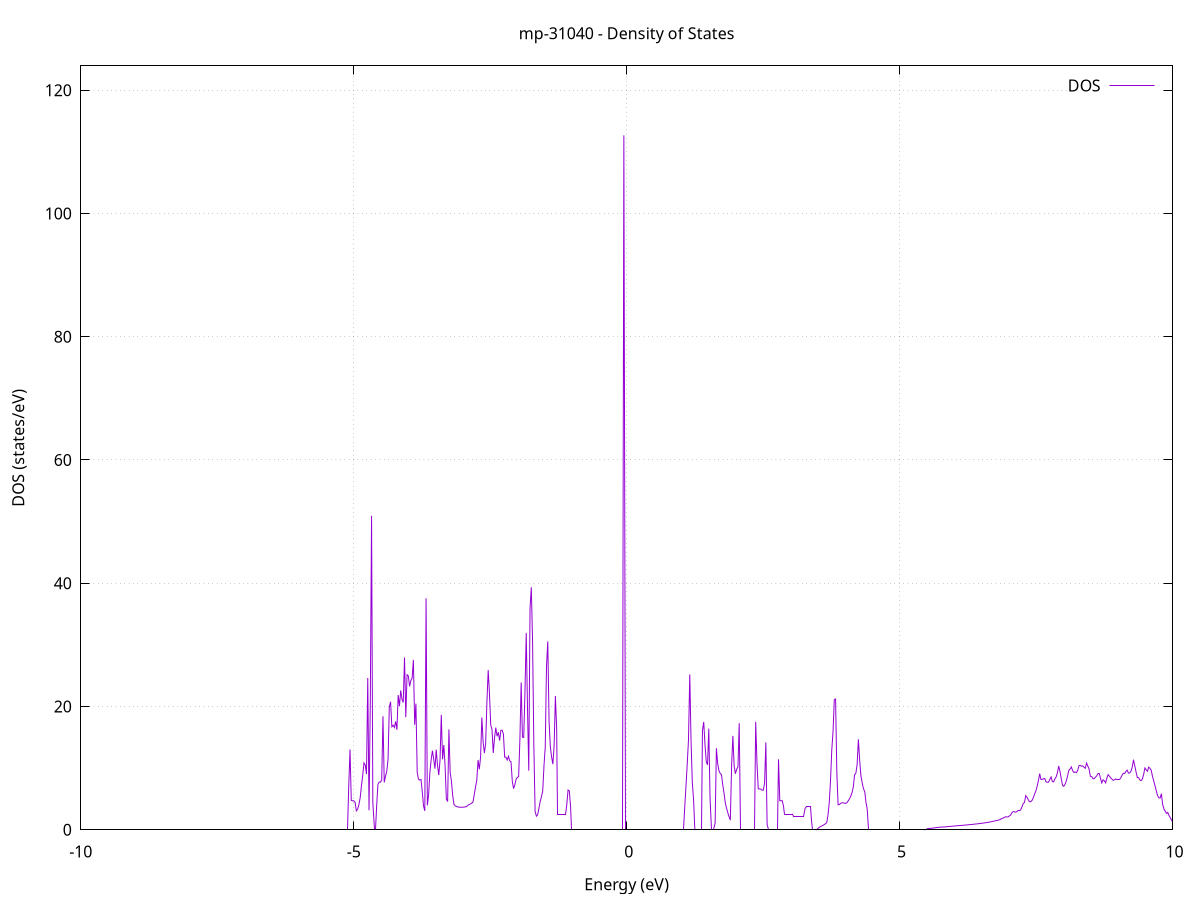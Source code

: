 set title 'mp-31040 - Density of States'
set xlabel 'Energy (eV)'
set ylabel 'DOS (states/eV)'
set grid
set xrange [-10:10]
set yrange [0:123.946]
set xzeroaxis lt -1
set terminal png size 800,600
set output 'mp-31040_dos_gnuplot.png'
plot '-' using 1:2 with lines title 'DOS'
-34.169600 0.000000
-34.146400 0.000000
-34.123200 0.000000
-34.100000 0.000000
-34.076700 0.000000
-34.053500 0.000000
-34.030300 0.000000
-34.007100 0.000000
-33.983800 0.000000
-33.960600 0.000000
-33.937400 0.000000
-33.914200 0.000000
-33.890900 0.000000
-33.867700 0.000000
-33.844500 0.000000
-33.821300 0.000000
-33.798000 0.000000
-33.774800 0.000000
-33.751600 0.000000
-33.728400 0.000000
-33.705100 0.000000
-33.681900 0.000000
-33.658700 0.000000
-33.635400 0.000000
-33.612200 0.000000
-33.589000 0.000000
-33.565800 0.000000
-33.542500 0.000000
-33.519300 0.000000
-33.496100 0.000000
-33.472900 0.000000
-33.449600 0.000000
-33.426400 0.000000
-33.403200 0.000000
-33.380000 0.000000
-33.356700 0.000000
-33.333500 0.000000
-33.310300 0.000000
-33.287100 0.000000
-33.263800 0.000000
-33.240600 0.000000
-33.217400 0.000000
-33.194200 0.000000
-33.170900 0.000000
-33.147700 0.000000
-33.124500 0.000000
-33.101300 0.000000
-33.078000 0.000000
-33.054800 0.000000
-33.031600 0.000000
-33.008400 0.000000
-32.985100 0.000000
-32.961900 0.000000
-32.938700 0.000000
-32.915500 0.000000
-32.892200 0.000000
-32.869000 0.000000
-32.845800 0.000000
-32.822600 0.000000
-32.799300 0.000000
-32.776100 0.000000
-32.752900 0.000000
-32.729600 0.000000
-32.706400 0.000000
-32.683200 0.000000
-32.660000 0.000000
-32.636700 0.000000
-32.613500 0.000000
-32.590300 0.000000
-32.567100 0.000000
-32.543800 0.000000
-32.520600 0.000000
-32.497400 0.000000
-32.474200 0.000000
-32.450900 0.000000
-32.427700 0.000000
-32.404500 0.000000
-32.381300 0.000000
-32.358000 0.000000
-32.334800 0.000000
-32.311600 0.000000
-32.288400 0.000000
-32.265100 0.000000
-32.241900 0.000000
-32.218700 0.000000
-32.195500 0.000000
-32.172200 0.000000
-32.149000 0.000000
-32.125800 0.000000
-32.102600 0.000000
-32.079300 0.000000
-32.056100 0.000000
-32.032900 0.000000
-32.009700 0.000000
-31.986400 0.000000
-31.963200 0.000000
-31.940000 0.000000
-31.916800 0.000000
-31.893500 0.000000
-31.870300 0.000000
-31.847100 0.000000
-31.823900 0.000000
-31.800600 43.914900
-31.777400 0.000000
-31.754200 0.000000
-31.730900 0.000000
-31.707700 0.000000
-31.684500 0.000000
-31.661300 0.000000
-31.638000 0.000000
-31.614800 0.000000
-31.591600 0.000000
-31.568400 0.000000
-31.545100 0.000000
-31.521900 41.407800
-31.498700 0.000000
-31.475500 0.000000
-31.452200 0.000000
-31.429000 0.000000
-31.405800 0.000000
-31.382600 0.000000
-31.359300 0.000000
-31.336100 0.000000
-31.312900 0.000000
-31.289700 0.000000
-31.266400 0.000000
-31.243200 0.000000
-31.220000 0.000000
-31.196800 0.000000
-31.173500 0.000000
-31.150300 0.000000
-31.127100 0.000000
-31.103900 0.000000
-31.080600 0.000000
-31.057400 0.000000
-31.034200 0.000000
-31.011000 0.000000
-30.987700 0.000000
-30.964500 0.000000
-30.941300 0.000000
-30.918100 0.000000
-30.894800 0.000000
-30.871600 0.000000
-30.848400 0.000000
-30.825100 0.000000
-30.801900 0.000000
-30.778700 0.000000
-30.755500 0.000000
-30.732200 0.000000
-30.709000 0.000000
-30.685800 0.000000
-30.662600 0.000000
-30.639300 0.000000
-30.616100 0.000000
-30.592900 0.000000
-30.569700 0.000000
-30.546400 0.000000
-30.523200 0.000000
-30.500000 0.000000
-30.476800 0.000000
-30.453500 0.000000
-30.430300 0.000000
-30.407100 0.000000
-30.383900 0.000000
-30.360600 0.000000
-30.337400 0.000000
-30.314200 0.000000
-30.291000 0.000000
-30.267700 0.000000
-30.244500 0.000000
-30.221300 0.000000
-30.198100 0.000000
-30.174800 0.000000
-30.151600 0.000000
-30.128400 0.000000
-30.105200 0.000000
-30.081900 0.000000
-30.058700 0.000000
-30.035500 0.000000
-30.012300 0.000000
-29.989000 0.000000
-29.965800 0.000000
-29.942600 0.000000
-29.919300 0.000000
-29.896100 0.000000
-29.872900 0.000000
-29.849700 0.000000
-29.826400 0.000000
-29.803200 0.000000
-29.780000 0.000000
-29.756800 0.000000
-29.733500 0.000000
-29.710300 0.000000
-29.687100 0.000000
-29.663900 0.000000
-29.640600 0.000000
-29.617400 0.000000
-29.594200 0.000000
-29.571000 0.000000
-29.547700 0.000000
-29.524500 0.000000
-29.501300 0.000000
-29.478100 0.000000
-29.454800 0.000000
-29.431600 0.000000
-29.408400 0.000000
-29.385200 0.000000
-29.361900 0.000000
-29.338700 0.000000
-29.315500 0.000000
-29.292300 0.000000
-29.269000 0.000000
-29.245800 0.000000
-29.222600 0.000000
-29.199400 0.000000
-29.176100 0.000000
-29.152900 0.000000
-29.129700 0.000000
-29.106500 0.000000
-29.083200 0.000000
-29.060000 0.000000
-29.036800 0.000000
-29.013600 0.000000
-28.990300 0.000000
-28.967100 0.000000
-28.943900 0.000000
-28.920600 0.000000
-28.897400 0.000000
-28.874200 0.000000
-28.851000 0.000000
-28.827700 0.000000
-28.804500 0.000000
-28.781300 0.000000
-28.758100 0.000000
-28.734800 0.000000
-28.711600 0.000000
-28.688400 0.000000
-28.665200 0.000000
-28.641900 0.000000
-28.618700 0.000000
-28.595500 0.000000
-28.572300 0.000000
-28.549000 0.000000
-28.525800 0.000000
-28.502600 0.000000
-28.479400 0.000000
-28.456100 0.000000
-28.432900 0.000000
-28.409700 0.000000
-28.386500 0.000000
-28.363200 0.000000
-28.340000 0.000000
-28.316800 0.000000
-28.293600 0.000000
-28.270300 0.000000
-28.247100 0.000000
-28.223900 0.000000
-28.200700 0.000000
-28.177400 0.000000
-28.154200 0.000000
-28.131000 0.000000
-28.107800 0.000000
-28.084500 0.000000
-28.061300 0.000000
-28.038100 0.000000
-28.014800 0.000000
-27.991600 0.000000
-27.968400 0.000000
-27.945200 0.000000
-27.921900 0.000000
-27.898700 0.000000
-27.875500 0.000000
-27.852300 0.000000
-27.829000 0.000000
-27.805800 0.000000
-27.782600 0.000000
-27.759400 0.000000
-27.736100 0.000000
-27.712900 0.000000
-27.689700 0.000000
-27.666500 0.000000
-27.643200 0.000000
-27.620000 0.000000
-27.596800 0.000000
-27.573600 0.000000
-27.550300 0.000000
-27.527100 0.000000
-27.503900 0.000000
-27.480700 0.000000
-27.457400 0.000000
-27.434200 0.000000
-27.411000 0.000000
-27.387800 0.000000
-27.364500 0.000000
-27.341300 0.000000
-27.318100 0.000000
-27.294900 0.000000
-27.271600 0.000000
-27.248400 0.000000
-27.225200 0.000000
-27.202000 0.000000
-27.178700 0.000000
-27.155500 0.000000
-27.132300 0.000000
-27.109000 0.000000
-27.085800 0.000000
-27.062600 0.000000
-27.039400 0.000000
-27.016100 0.000000
-26.992900 0.000000
-26.969700 0.000000
-26.946500 0.000000
-26.923200 0.000000
-26.900000 0.000000
-26.876800 0.000000
-26.853600 0.000000
-26.830300 0.000000
-26.807100 0.000000
-26.783900 0.000000
-26.760700 0.000000
-26.737400 0.000000
-26.714200 0.000000
-26.691000 0.000000
-26.667800 0.000000
-26.644500 0.000000
-26.621300 0.000000
-26.598100 0.000000
-26.574900 0.000000
-26.551600 0.000000
-26.528400 0.000000
-26.505200 0.000000
-26.482000 0.000000
-26.458700 0.000000
-26.435500 0.000000
-26.412300 0.000000
-26.389100 0.000000
-26.365800 0.000000
-26.342600 0.000000
-26.319400 0.000000
-26.296200 0.000000
-26.272900 0.000000
-26.249700 0.000000
-26.226500 0.000000
-26.203300 0.000000
-26.180000 0.000000
-26.156800 0.000000
-26.133600 0.000000
-26.110300 0.000000
-26.087100 0.000000
-26.063900 0.000000
-26.040700 0.000000
-26.017400 0.000000
-25.994200 0.000000
-25.971000 0.000000
-25.947800 0.000000
-25.924500 0.000000
-25.901300 0.000000
-25.878100 0.000000
-25.854900 0.000000
-25.831600 0.000000
-25.808400 0.000000
-25.785200 0.000000
-25.762000 0.000000
-25.738700 0.000000
-25.715500 0.000000
-25.692300 0.000000
-25.669100 0.000000
-25.645800 0.000000
-25.622600 0.000000
-25.599400 0.000000
-25.576200 0.000000
-25.552900 0.000000
-25.529700 0.000000
-25.506500 0.000000
-25.483300 0.000000
-25.460000 0.000000
-25.436800 0.000000
-25.413600 0.000000
-25.390400 0.000000
-25.367100 0.000000
-25.343900 0.000000
-25.320700 0.000000
-25.297500 0.000000
-25.274200 0.000000
-25.251000 0.000000
-25.227800 0.000000
-25.204500 0.000000
-25.181300 0.000000
-25.158100 0.000000
-25.134900 0.000000
-25.111600 0.000000
-25.088400 0.000000
-25.065200 0.000000
-25.042000 0.000000
-25.018700 0.000000
-24.995500 0.000000
-24.972300 0.000000
-24.949100 0.000000
-24.925800 0.000000
-24.902600 0.000000
-24.879400 0.000000
-24.856200 0.000000
-24.832900 0.000000
-24.809700 0.000000
-24.786500 0.000000
-24.763300 0.000000
-24.740000 0.000000
-24.716800 0.000000
-24.693600 0.000000
-24.670400 0.000000
-24.647100 0.000000
-24.623900 0.000000
-24.600700 0.000000
-24.577500 0.000000
-24.554200 0.000000
-24.531000 0.000000
-24.507800 0.000000
-24.484600 0.000000
-24.461300 0.000000
-24.438100 0.000000
-24.414900 0.000000
-24.391700 0.000000
-24.368400 0.000000
-24.345200 0.000000
-24.322000 0.000000
-24.298800 0.000000
-24.275500 0.000000
-24.252300 0.000000
-24.229100 0.000000
-24.205800 0.000000
-24.182600 0.000000
-24.159400 0.000000
-24.136200 0.000000
-24.112900 0.000000
-24.089700 0.000000
-24.066500 0.000000
-24.043300 0.000000
-24.020000 0.000000
-23.996800 0.000000
-23.973600 0.000000
-23.950400 0.000000
-23.927100 0.000000
-23.903900 0.000000
-23.880700 0.000000
-23.857500 0.000000
-23.834200 0.000000
-23.811000 0.000000
-23.787800 0.000000
-23.764600 0.000000
-23.741300 0.000000
-23.718100 0.000000
-23.694900 0.000000
-23.671700 0.000000
-23.648400 0.000000
-23.625200 0.000000
-23.602000 0.000000
-23.578800 0.000000
-23.555500 0.000000
-23.532300 0.000000
-23.509100 0.000000
-23.485900 0.000000
-23.462600 0.000000
-23.439400 0.000000
-23.416200 0.000000
-23.393000 0.000000
-23.369700 0.000000
-23.346500 0.000000
-23.323300 0.000000
-23.300000 0.000000
-23.276800 0.000000
-23.253600 0.000000
-23.230400 0.000000
-23.207100 0.000000
-23.183900 0.000000
-23.160700 0.000000
-23.137500 0.000000
-23.114200 0.000000
-23.091000 0.000000
-23.067800 0.000000
-23.044600 0.000000
-23.021300 0.000000
-22.998100 0.000000
-22.974900 0.000000
-22.951700 0.000000
-22.928400 0.000000
-22.905200 0.000000
-22.882000 0.000000
-22.858800 0.000000
-22.835500 0.000000
-22.812300 0.000000
-22.789100 0.000000
-22.765900 0.000000
-22.742600 0.000000
-22.719400 0.000000
-22.696200 0.000000
-22.673000 0.000000
-22.649700 0.000000
-22.626500 0.000000
-22.603300 0.000000
-22.580100 0.000000
-22.556800 0.000000
-22.533600 0.000000
-22.510400 0.000000
-22.487200 0.000000
-22.463900 0.000000
-22.440700 0.000000
-22.417500 0.000000
-22.394200 0.000000
-22.371000 0.000000
-22.347800 0.000000
-22.324600 0.000000
-22.301300 0.000000
-22.278100 0.000000
-22.254900 0.000000
-22.231700 0.000000
-22.208400 0.000000
-22.185200 0.000000
-22.162000 0.000000
-22.138800 0.000000
-22.115500 0.000000
-22.092300 0.000000
-22.069100 0.000000
-22.045900 0.000000
-22.022600 0.000000
-21.999400 0.000000
-21.976200 0.000000
-21.953000 0.000000
-21.929700 0.000000
-21.906500 0.000000
-21.883300 0.000000
-21.860100 0.000000
-21.836800 0.000000
-21.813600 0.000000
-21.790400 0.000000
-21.767200 0.000000
-21.743900 0.000000
-21.720700 0.000000
-21.697500 0.000000
-21.674300 0.000000
-21.651000 0.000000
-21.627800 0.000000
-21.604600 0.000000
-21.581400 0.000000
-21.558100 0.000000
-21.534900 0.000000
-21.511700 0.000000
-21.488500 0.000000
-21.465200 0.000000
-21.442000 0.000000
-21.418800 0.000000
-21.395500 0.000000
-21.372300 0.000000
-21.349100 0.000000
-21.325900 0.000000
-21.302600 0.000000
-21.279400 0.000000
-21.256200 0.000000
-21.233000 0.000000
-21.209700 0.000000
-21.186500 0.000000
-21.163300 0.000000
-21.140100 0.000000
-21.116800 0.000000
-21.093600 0.000000
-21.070400 0.000000
-21.047200 0.000000
-21.023900 0.000000
-21.000700 0.000000
-20.977500 0.000000
-20.954300 0.000000
-20.931000 0.000000
-20.907800 0.000000
-20.884600 0.000000
-20.861400 0.000000
-20.838100 0.000000
-20.814900 0.000000
-20.791700 0.000000
-20.768500 0.000000
-20.745200 0.000000
-20.722000 0.000000
-20.698800 0.000000
-20.675600 0.000000
-20.652300 0.000000
-20.629100 0.000000
-20.605900 0.000000
-20.582700 0.000000
-20.559400 0.000000
-20.536200 0.000000
-20.513000 0.000000
-20.489700 0.000000
-20.466500 0.000000
-20.443300 0.000000
-20.420100 0.000000
-20.396800 0.000000
-20.373600 0.000000
-20.350400 0.000000
-20.327200 0.000000
-20.303900 0.000000
-20.280700 0.000000
-20.257500 0.000000
-20.234300 0.000000
-20.211000 0.000000
-20.187800 0.000000
-20.164600 0.000000
-20.141400 0.000000
-20.118100 0.000000
-20.094900 0.000000
-20.071700 0.000000
-20.048500 0.000000
-20.025200 0.000000
-20.002000 0.000000
-19.978800 0.000000
-19.955600 0.000000
-19.932300 0.000000
-19.909100 0.000000
-19.885900 0.000000
-19.862700 0.000000
-19.839400 0.000000
-19.816200 0.000000
-19.793000 0.000000
-19.769800 0.000000
-19.746500 0.000000
-19.723300 0.000000
-19.700100 0.000000
-19.676900 0.000000
-19.653600 0.000000
-19.630400 0.000000
-19.607200 0.000000
-19.583900 0.000000
-19.560700 0.000000
-19.537500 0.000000
-19.514300 0.000000
-19.491000 0.000000
-19.467800 0.000000
-19.444600 0.000000
-19.421400 0.000000
-19.398100 0.000000
-19.374900 0.000000
-19.351700 0.000000
-19.328500 0.000000
-19.305200 0.000000
-19.282000 0.000000
-19.258800 0.000000
-19.235600 0.000000
-19.212300 0.000000
-19.189100 0.000000
-19.165900 0.000000
-19.142700 0.000000
-19.119400 0.000000
-19.096200 0.000000
-19.073000 0.000000
-19.049800 0.000000
-19.026500 0.000000
-19.003300 0.000000
-18.980100 0.000000
-18.956900 0.000000
-18.933600 0.000000
-18.910400 0.000000
-18.887200 0.000000
-18.864000 0.000000
-18.840700 0.000000
-18.817500 0.000000
-18.794300 0.000000
-18.771100 0.000000
-18.747800 0.000000
-18.724600 0.000000
-18.701400 0.000000
-18.678200 0.000000
-18.654900 0.000000
-18.631700 0.000000
-18.608500 0.000000
-18.585200 0.000000
-18.562000 0.000000
-18.538800 0.000000
-18.515600 0.000000
-18.492300 0.000000
-18.469100 0.000000
-18.445900 0.000000
-18.422700 0.000000
-18.399400 0.000000
-18.376200 0.000000
-18.353000 0.000000
-18.329800 0.000000
-18.306500 0.000000
-18.283300 0.000000
-18.260100 0.000000
-18.236900 0.000000
-18.213600 0.000000
-18.190400 0.000000
-18.167200 0.000000
-18.144000 0.000000
-18.120700 0.000000
-18.097500 0.000000
-18.074300 0.000000
-18.051100 0.000000
-18.027800 0.000000
-18.004600 0.000000
-17.981400 0.000000
-17.958200 0.000000
-17.934900 0.000000
-17.911700 0.000000
-17.888500 0.000000
-17.865300 0.000000
-17.842000 0.000000
-17.818800 0.000000
-17.795600 0.000000
-17.772400 0.000000
-17.749100 0.000000
-17.725900 0.000000
-17.702700 0.000000
-17.679400 0.000000
-17.656200 0.000000
-17.633000 0.000000
-17.609800 0.000000
-17.586500 0.000000
-17.563300 0.000000
-17.540100 0.000000
-17.516900 0.000000
-17.493600 0.000000
-17.470400 0.000000
-17.447200 0.000000
-17.424000 0.000000
-17.400700 0.000000
-17.377500 0.000000
-17.354300 0.000000
-17.331100 0.000000
-17.307800 0.000000
-17.284600 0.000000
-17.261400 0.000000
-17.238200 0.000000
-17.214900 0.000000
-17.191700 0.000000
-17.168500 0.000000
-17.145300 0.000000
-17.122000 0.000000
-17.098800 0.000000
-17.075600 0.000000
-17.052400 0.000000
-17.029100 0.000000
-17.005900 0.000000
-16.982700 0.000000
-16.959500 0.000000
-16.936200 0.000000
-16.913000 0.000000
-16.889800 0.000000
-16.866600 0.000000
-16.843300 0.000000
-16.820100 0.000000
-16.796900 0.000000
-16.773600 0.000000
-16.750400 0.000000
-16.727200 0.000000
-16.704000 0.000000
-16.680700 0.000000
-16.657500 0.000000
-16.634300 0.000000
-16.611100 0.000000
-16.587800 0.000000
-16.564600 0.000000
-16.541400 0.000000
-16.518200 0.000000
-16.494900 0.000000
-16.471700 0.000000
-16.448500 0.000000
-16.425300 0.000000
-16.402000 0.000000
-16.378800 0.000000
-16.355600 0.000000
-16.332400 0.000000
-16.309100 0.000000
-16.285900 0.000000
-16.262700 0.000000
-16.239500 0.000000
-16.216200 0.000000
-16.193000 0.000000
-16.169800 0.000000
-16.146600 0.000000
-16.123300 0.000000
-16.100100 0.000000
-16.076900 0.000000
-16.053700 0.000000
-16.030400 0.000000
-16.007200 0.000000
-15.984000 0.000000
-15.960800 0.000000
-15.937500 0.000000
-15.914300 0.000000
-15.891100 0.000000
-15.867900 0.000000
-15.844600 0.000000
-15.821400 0.000000
-15.798200 0.000000
-15.774900 0.000000
-15.751700 0.000000
-15.728500 0.000000
-15.705300 0.000000
-15.682000 0.000000
-15.658800 0.000000
-15.635600 0.000000
-15.612400 0.000000
-15.589100 0.000000
-15.565900 0.000000
-15.542700 0.000000
-15.519500 0.000000
-15.496200 0.000000
-15.473000 0.513100
-15.449800 15.398200
-15.426600 17.151500
-15.403300 12.007800
-15.380100 10.974200
-15.356900 14.353700
-15.333700 7.269900
-15.310400 0.000000
-15.287200 0.000000
-15.264000 0.000000
-15.240800 0.000000
-15.217500 0.000000
-15.194300 0.000000
-15.171100 0.000000
-15.147900 0.000000
-15.124600 0.000000
-15.101400 0.000000
-15.078200 0.000000
-15.055000 0.000000
-15.031700 0.000000
-15.008500 0.000000
-14.985300 0.000000
-14.962100 0.000000
-14.938800 0.000000
-14.915600 0.000000
-14.892400 0.000000
-14.869100 0.000000
-14.845900 0.000000
-14.822700 0.000000
-14.799500 0.000000
-14.776200 13.131800
-14.753000 10.663500
-14.729800 10.231300
-14.706600 14.482000
-14.683300 29.980000
-14.660100 0.000000
-14.636900 0.000000
-14.613700 0.000000
-14.590400 0.000000
-14.567200 0.000000
-14.544000 0.000000
-14.520800 0.000000
-14.497500 0.000000
-14.474300 54.896800
-14.451100 0.214000
-14.427900 62.133600
-14.404600 23.487600
-14.381400 13.416500
-14.358200 0.000000
-14.335000 0.000000
-14.311700 7.893100
-14.288500 44.440800
-14.265300 0.000000
-14.242100 0.000000
-14.218800 0.000000
-14.195600 28.019700
-14.172400 16.374900
-14.149200 13.171800
-14.125900 12.068200
-14.102700 12.899100
-14.079500 0.000000
-14.056300 0.000000
-14.033000 17.287100
-14.009800 11.544700
-13.986600 12.358000
-13.963400 15.526300
-13.940100 27.716800
-13.916900 0.000000
-13.893700 0.000000
-13.870400 0.000000
-13.847200 0.000000
-13.824000 0.000000
-13.800800 0.000000
-13.777500 0.000000
-13.754300 0.000000
-13.731100 0.000000
-13.707900 0.000000
-13.684600 0.000000
-13.661400 0.000000
-13.638200 0.000000
-13.615000 0.000000
-13.591700 0.000000
-13.568500 0.000000
-13.545300 0.000000
-13.522100 0.000000
-13.498800 0.000000
-13.475600 0.000000
-13.452400 0.000000
-13.429200 0.000000
-13.405900 0.000000
-13.382700 0.000000
-13.359500 0.000000
-13.336300 0.000000
-13.313000 0.000000
-13.289800 0.000000
-13.266600 0.000000
-13.243400 0.000000
-13.220100 0.000000
-13.196900 0.000000
-13.173700 0.000000
-13.150500 0.000000
-13.127200 0.000000
-13.104000 0.000000
-13.080800 0.000000
-13.057600 0.000000
-13.034300 0.000000
-13.011100 0.000000
-12.987900 0.000000
-12.964600 0.000000
-12.941400 0.000000
-12.918200 0.000000
-12.895000 0.000000
-12.871700 0.000000
-12.848500 0.000000
-12.825300 0.000000
-12.802100 0.000000
-12.778800 0.000000
-12.755600 0.000000
-12.732400 0.000000
-12.709200 0.000000
-12.685900 0.000000
-12.662700 0.000000
-12.639500 0.000000
-12.616300 0.000000
-12.593000 0.000000
-12.569800 0.000000
-12.546600 0.000000
-12.523400 0.000000
-12.500100 0.000000
-12.476900 0.000000
-12.453700 0.000000
-12.430500 0.000000
-12.407200 0.000000
-12.384000 0.000000
-12.360800 0.000000
-12.337600 0.000000
-12.314300 0.000000
-12.291100 0.000000
-12.267900 0.000000
-12.244700 0.000000
-12.221400 0.000000
-12.198200 0.000000
-12.175000 0.000000
-12.151800 0.000000
-12.128500 0.000000
-12.105300 0.000000
-12.082100 0.000000
-12.058800 0.000000
-12.035600 0.000000
-12.012400 0.000000
-11.989200 0.000000
-11.965900 0.000000
-11.942700 0.000000
-11.919500 0.000000
-11.896300 0.000000
-11.873000 0.000000
-11.849800 0.000000
-11.826600 0.000000
-11.803400 0.000000
-11.780100 0.000000
-11.756900 0.000000
-11.733700 0.000000
-11.710500 0.000000
-11.687200 0.000000
-11.664000 0.000000
-11.640800 0.000000
-11.617600 0.000000
-11.594300 0.000000
-11.571100 0.000000
-11.547900 0.000000
-11.524700 0.000000
-11.501400 0.000000
-11.478200 0.000000
-11.455000 0.000000
-11.431800 0.000000
-11.408500 0.000000
-11.385300 0.000000
-11.362100 0.000000
-11.338900 0.000000
-11.315600 0.000000
-11.292400 0.000000
-11.269200 0.000000
-11.246000 0.000000
-11.222700 0.000000
-11.199500 0.000000
-11.176300 0.000000
-11.153100 0.000000
-11.129800 0.000000
-11.106600 0.000000
-11.083400 0.000000
-11.060100 0.000000
-11.036900 0.000000
-11.013700 0.000000
-10.990500 0.000000
-10.967200 0.000000
-10.944000 0.000000
-10.920800 0.000000
-10.897600 0.000000
-10.874300 0.000000
-10.851100 0.000000
-10.827900 0.000000
-10.804700 0.000000
-10.781400 0.000000
-10.758200 0.000000
-10.735000 0.000000
-10.711800 0.000000
-10.688500 0.000000
-10.665300 0.000000
-10.642100 0.000000
-10.618900 0.000000
-10.595600 0.000000
-10.572400 0.000000
-10.549200 0.000000
-10.526000 0.000000
-10.502700 0.000000
-10.479500 0.000000
-10.456300 0.000000
-10.433100 0.000000
-10.409800 0.000000
-10.386600 0.000000
-10.363400 0.000000
-10.340200 0.000000
-10.316900 0.000000
-10.293700 0.000000
-10.270500 0.000000
-10.247300 0.000000
-10.224000 0.000000
-10.200800 0.000000
-10.177600 0.000000
-10.154300 0.000000
-10.131100 0.000000
-10.107900 0.000000
-10.084700 0.000000
-10.061400 0.000000
-10.038200 0.000000
-10.015000 0.000000
-9.991800 0.000000
-9.968500 0.000000
-9.945300 0.000000
-9.922100 0.000000
-9.898900 0.000000
-9.875600 0.000000
-9.852400 0.000000
-9.829200 0.000000
-9.806000 0.000000
-9.782700 0.000000
-9.759500 0.000000
-9.736300 0.000000
-9.713100 0.000000
-9.689800 0.000000
-9.666600 0.000000
-9.643400 0.000000
-9.620200 0.000000
-9.596900 0.000000
-9.573700 0.000000
-9.550500 0.000000
-9.527300 0.000000
-9.504000 0.000000
-9.480800 0.000000
-9.457600 0.000000
-9.434400 0.000000
-9.411100 0.000000
-9.387900 0.000000
-9.364700 0.000000
-9.341500 0.000000
-9.318200 0.000000
-9.295000 0.000000
-9.271800 0.000000
-9.248500 0.000000
-9.225300 0.000000
-9.202100 0.000000
-9.178900 0.000000
-9.155600 0.000000
-9.132400 0.000000
-9.109200 0.000000
-9.086000 0.000000
-9.062700 0.000000
-9.039500 0.000000
-9.016300 0.000000
-8.993100 0.000000
-8.969800 0.000000
-8.946600 0.000000
-8.923400 0.000000
-8.900200 0.000000
-8.876900 0.000000
-8.853700 0.000000
-8.830500 0.000000
-8.807300 0.000000
-8.784000 0.000000
-8.760800 0.000000
-8.737600 0.000000
-8.714400 0.000000
-8.691100 0.000000
-8.667900 0.000000
-8.644700 0.000000
-8.621500 0.000000
-8.598200 0.000000
-8.575000 0.000000
-8.551800 0.000000
-8.528600 0.000000
-8.505300 0.000000
-8.482100 0.000000
-8.458900 0.000000
-8.435700 0.000000
-8.412400 0.000000
-8.389200 0.000000
-8.366000 0.000000
-8.342800 0.000000
-8.319500 0.000000
-8.296300 0.000000
-8.273100 0.000000
-8.249800 0.000000
-8.226600 0.000000
-8.203400 0.000000
-8.180200 0.000000
-8.156900 0.000000
-8.133700 0.000000
-8.110500 0.000000
-8.087300 0.000000
-8.064000 0.000000
-8.040800 0.000000
-8.017600 0.000000
-7.994400 0.000000
-7.971100 0.000000
-7.947900 0.000000
-7.924700 0.000000
-7.901500 0.000000
-7.878200 0.000000
-7.855000 0.000000
-7.831800 0.000000
-7.808600 0.000000
-7.785300 0.000000
-7.762100 0.000000
-7.738900 0.000000
-7.715700 0.000000
-7.692400 0.000000
-7.669200 0.000000
-7.646000 0.000000
-7.622800 0.000000
-7.599500 0.000000
-7.576300 0.000000
-7.553100 0.000000
-7.529900 0.000000
-7.506600 0.000000
-7.483400 0.000000
-7.460200 0.000000
-7.437000 0.000000
-7.413700 0.000000
-7.390500 0.000000
-7.367300 0.000000
-7.344000 0.000000
-7.320800 0.000000
-7.297600 0.000000
-7.274400 0.000000
-7.251100 0.000000
-7.227900 0.000000
-7.204700 0.000000
-7.181500 0.000000
-7.158200 0.000000
-7.135000 0.000000
-7.111800 0.000000
-7.088600 0.000000
-7.065300 0.000000
-7.042100 0.000000
-7.018900 0.000000
-6.995700 0.000000
-6.972400 0.000000
-6.949200 0.000000
-6.926000 0.000000
-6.902800 0.000000
-6.879500 0.000000
-6.856300 0.000000
-6.833100 0.000000
-6.809900 0.000000
-6.786600 0.000000
-6.763400 0.000000
-6.740200 0.000000
-6.717000 0.000000
-6.693700 0.000000
-6.670500 0.000000
-6.647300 0.000000
-6.624100 0.000000
-6.600800 0.000000
-6.577600 0.000000
-6.554400 0.000000
-6.531200 0.000000
-6.507900 0.000000
-6.484700 0.000000
-6.461500 0.000000
-6.438300 0.000000
-6.415000 0.000000
-6.391800 0.000000
-6.368600 0.000000
-6.345300 0.000000
-6.322100 0.000000
-6.298900 0.000000
-6.275700 0.000000
-6.252400 0.000000
-6.229200 0.000000
-6.206000 0.000000
-6.182800 0.000000
-6.159500 0.000000
-6.136300 0.000000
-6.113100 0.000000
-6.089900 0.000000
-6.066600 0.000000
-6.043400 0.000000
-6.020200 0.000000
-5.997000 0.000000
-5.973700 0.000000
-5.950500 0.000000
-5.927300 0.000000
-5.904100 0.000000
-5.880800 0.000000
-5.857600 0.000000
-5.834400 0.000000
-5.811200 0.000000
-5.787900 0.000000
-5.764700 0.000000
-5.741500 0.000000
-5.718300 0.000000
-5.695000 0.000000
-5.671800 0.000000
-5.648600 0.000000
-5.625400 0.000000
-5.602100 0.000000
-5.578900 0.000000
-5.555700 0.000000
-5.532500 0.000000
-5.509200 0.000000
-5.486000 0.000000
-5.462800 0.000000
-5.439500 0.000000
-5.416300 0.000000
-5.393100 0.000000
-5.369900 0.000000
-5.346600 0.000000
-5.323400 0.000000
-5.300200 0.000000
-5.277000 0.000000
-5.253700 0.000000
-5.230500 0.000000
-5.207300 0.000000
-5.184100 0.000000
-5.160800 0.000000
-5.137600 0.000000
-5.114400 0.000000
-5.091200 7.053400
-5.067900 13.030600
-5.044700 4.771200
-5.021500 4.702400
-4.998300 4.701400
-4.975000 4.457200
-4.951800 3.063800
-4.928600 3.330800
-4.905400 4.060500
-4.882100 5.154900
-4.858900 7.117200
-4.835700 8.759400
-4.812500 10.853200
-4.789200 10.532200
-4.766000 9.039300
-4.742800 24.629700
-4.719600 3.169300
-4.696300 20.680100
-4.673100 50.950400
-4.649900 4.413800
-4.626700 0.000000
-4.603400 0.000000
-4.580200 3.755100
-4.557000 7.340200
-4.533700 7.755900
-4.510500 7.723900
-4.487300 8.039600
-4.464100 18.416100
-4.440800 7.690700
-4.417600 8.692100
-4.394400 9.504100
-4.371200 11.425500
-4.347900 19.943600
-4.324700 20.772000
-4.301500 16.719000
-4.278300 16.969700
-4.255000 16.599000
-4.231800 17.579800
-4.208600 16.223800
-4.185400 21.859500
-4.162100 20.050300
-4.138900 22.605700
-4.115700 21.169500
-4.092500 20.660700
-4.069200 27.970200
-4.046000 18.269900
-4.022800 25.160900
-3.999600 24.961900
-3.976300 23.264600
-3.953100 24.234500
-3.929900 24.585300
-3.906700 27.564600
-3.883400 17.029800
-3.860200 20.463300
-3.837000 9.335300
-3.813800 8.208200
-3.790500 8.064900
-3.767300 8.164200
-3.744100 6.167700
-3.720900 3.863400
-3.697600 3.060200
-3.674400 37.558800
-3.651200 3.960800
-3.628000 5.678300
-3.604700 9.309600
-3.581500 11.319500
-3.558300 12.833100
-3.535000 11.492800
-3.511800 9.911100
-3.488600 13.004200
-3.465400 10.527400
-3.442100 8.874700
-3.418900 11.282100
-3.395700 18.656800
-3.372500 11.432100
-3.349200 13.753700
-3.326000 10.379800
-3.302800 4.971700
-3.279600 4.586800
-3.256300 16.286100
-3.233100 9.310400
-3.209900 7.892000
-3.186700 5.580900
-3.163400 4.108900
-3.140200 3.887000
-3.117000 3.777000
-3.093800 3.704200
-3.070500 3.676700
-3.047300 3.654700
-3.024100 3.653900
-3.000900 3.662100
-2.977600 3.681200
-2.954400 3.710800
-2.931200 3.767700
-2.908000 3.982100
-2.884700 4.092100
-2.861500 4.181700
-2.838300 4.320200
-2.815100 4.502100
-2.791800 5.701800
-2.768600 6.930600
-2.745400 8.005000
-2.722200 11.314500
-2.698900 9.812600
-2.675700 11.852200
-2.652500 18.231400
-2.629200 14.219200
-2.606000 12.439900
-2.582800 14.032600
-2.559600 20.771100
-2.536300 25.910900
-2.513100 22.130400
-2.489900 16.991400
-2.466700 16.300300
-2.443400 12.468600
-2.420200 14.925400
-2.397000 16.578700
-2.373800 15.172100
-2.350500 15.821300
-2.327300 14.468600
-2.304100 16.132700
-2.280900 16.166200
-2.257600 15.520500
-2.234400 11.788200
-2.211200 11.791400
-2.188000 11.321600
-2.164700 11.923300
-2.141500 11.167500
-2.118300 11.034000
-2.095100 7.889200
-2.071800 6.681800
-2.048600 7.285600
-2.025400 8.189700
-2.002200 8.503400
-1.978900 8.613300
-1.955700 14.589800
-1.932500 23.905000
-1.909300 15.042200
-1.886000 14.968300
-1.862800 22.336600
-1.839600 31.941300
-1.816400 19.771500
-1.793100 9.589500
-1.769900 35.929900
-1.746700 39.346500
-1.723400 30.554700
-1.700200 13.732300
-1.677000 2.994000
-1.653800 2.207200
-1.630500 2.437500
-1.607300 3.480300
-1.584100 4.580400
-1.560900 5.368400
-1.537600 6.280100
-1.514400 10.361500
-1.491200 13.446400
-1.468000 26.569200
-1.444700 30.566800
-1.421500 17.656300
-1.398300 13.491000
-1.375100 11.835900
-1.351800 10.646000
-1.328600 13.608100
-1.305400 21.699900
-1.282200 16.452800
-1.258900 2.469500
-1.235700 2.469500
-1.212500 2.469400
-1.189300 2.469300
-1.166000 2.469300
-1.142800 2.469200
-1.119600 2.470100
-1.096400 4.115200
-1.073100 6.454500
-1.049900 6.291700
-1.026700 3.693500
-1.003500 0.000000
-0.980200 0.000000
-0.957000 0.000000
-0.933800 0.000000
-0.910600 0.000000
-0.887300 0.000000
-0.864100 0.000000
-0.840900 0.000000
-0.817700 0.000000
-0.794400 0.000000
-0.771200 0.000000
-0.748000 0.000000
-0.724700 0.000000
-0.701500 0.000000
-0.678300 0.000000
-0.655100 0.000000
-0.631800 0.000000
-0.608600 0.000000
-0.585400 0.000000
-0.562200 0.000000
-0.538900 0.000000
-0.515700 0.000000
-0.492500 0.000000
-0.469300 0.000000
-0.446000 0.000000
-0.422800 0.000000
-0.399600 0.000000
-0.376400 0.000000
-0.353100 0.000000
-0.329900 0.000000
-0.306700 0.000000
-0.283500 0.000000
-0.260200 0.000000
-0.237000 0.000000
-0.213800 0.000000
-0.190600 0.000000
-0.167300 0.000000
-0.144100 0.000000
-0.120900 0.000000
-0.097700 0.000000
-0.074400 0.000000
-0.051200 112.678400
-0.028000 0.000000
-0.004800 0.000000
0.018500 0.000000
0.041700 0.000000
0.064900 0.000000
0.088100 0.000000
0.111400 0.000000
0.134600 0.000000
0.157800 0.000000
0.181100 0.000000
0.204300 0.000000
0.227500 0.000000
0.250700 0.000000
0.274000 0.000000
0.297200 0.000000
0.320400 0.000000
0.343600 0.000000
0.366900 0.000000
0.390100 0.000000
0.413300 0.000000
0.436500 0.000000
0.459800 0.000000
0.483000 0.000000
0.506200 0.000000
0.529400 0.000000
0.552700 0.000000
0.575900 0.000000
0.599100 0.000000
0.622300 0.000000
0.645600 0.000000
0.668800 0.000000
0.692000 0.000000
0.715200 0.000000
0.738500 0.000000
0.761700 0.000000
0.784900 0.000000
0.808100 0.000000
0.831400 0.000000
0.854600 0.000000
0.877800 0.000000
0.901000 0.000000
0.924300 0.000000
0.947500 0.000000
0.970700 0.000000
0.993900 0.000000
1.017200 0.000000
1.040400 0.000000
1.063600 3.563700
1.086900 7.038700
1.110100 10.715000
1.133300 14.651200
1.156500 25.206100
1.179800 14.431300
1.203000 7.643000
1.226200 4.867600
1.249400 0.025800
1.272700 0.000000
1.295900 0.000000
1.319100 0.000000
1.342300 0.000000
1.365600 0.000000
1.388800 16.075300
1.412000 17.500000
1.435200 13.836400
1.458500 11.066100
1.481700 10.521600
1.504900 16.418900
1.528100 5.054900
1.551400 0.000000
1.574600 0.000000
1.597800 0.000000
1.621000 1.058300
1.644300 13.225100
1.667500 10.763600
1.690700 9.590400
1.713900 9.149800
1.737200 8.924000
1.760400 7.308900
1.783600 6.000900
1.806800 4.403000
1.830100 3.506900
1.853300 2.771200
1.876500 2.124300
1.899700 1.569500
1.923000 10.438900
1.946200 15.233500
1.969400 10.336700
1.992600 9.089500
2.015900 9.847700
2.039100 10.170700
2.062300 17.297900
2.085600 0.000000
2.108800 0.000000
2.132000 0.000000
2.155200 0.000000
2.178500 0.000000
2.201700 0.000000
2.224900 0.000000
2.248100 0.000000
2.271400 0.000000
2.294600 0.000000
2.317800 0.000000
2.341000 0.000000
2.364300 17.517100
2.387500 10.904000
2.410700 6.634600
2.433900 6.635900
2.457200 6.604400
2.480400 6.428700
2.503600 6.429600
2.526800 7.551500
2.550100 14.171400
2.573300 0.863100
2.596500 0.000000
2.619700 0.000000
2.643000 0.000000
2.666200 0.000000
2.689400 0.000000
2.712600 0.000000
2.735900 0.000000
2.759100 0.000000
2.782300 11.430500
2.805500 4.709300
2.828800 4.710700
2.852000 4.712500
2.875200 3.718800
2.898400 2.510300
2.921700 2.510400
2.944900 2.510600
2.968100 2.510700
2.991400 2.510900
3.014600 2.511100
3.037800 2.511300
3.061000 2.130800
3.084300 2.093800
3.107500 2.093800
3.130700 2.093800
3.153900 2.093900
3.177200 2.093900
3.200400 2.094000
3.223600 2.094000
3.246800 2.094100
3.270100 3.476400
3.293300 3.738100
3.316500 3.738100
3.339700 3.738100
3.363000 3.738000
3.386200 1.533800
3.409400 0.000000
3.432600 0.000000
3.455900 0.000000
3.479100 0.002500
3.502300 0.201100
3.525500 0.364400
3.548800 0.515500
3.572000 0.607100
3.595200 0.716200
3.618400 0.842400
3.641700 0.979000
3.664900 1.136800
3.688100 2.336300
3.711300 4.357000
3.734600 7.938400
3.757800 12.947800
3.781000 15.909900
3.804200 21.097100
3.827500 21.215400
3.850700 9.248200
3.873900 4.054700
3.897100 4.084200
3.920400 4.291600
3.943600 4.385300
3.966800 4.375900
3.990100 4.305100
4.013300 4.280500
4.036500 4.396700
4.059700 4.698300
4.083000 5.045700
4.106200 5.458600
4.129400 6.050300
4.152600 6.966600
4.175900 8.932200
4.199100 9.182200
4.222300 10.563900
4.245500 14.686000
4.268800 11.287800
4.292000 8.768300
4.315200 7.593700
4.338400 6.666400
4.361700 6.182900
4.384900 4.415600
4.408100 3.293600
4.431300 0.000000
4.454600 0.000000
4.477800 0.000000
4.501000 0.000000
4.524200 0.000000
4.547500 0.000000
4.570700 0.000000
4.593900 0.000000
4.617100 0.000000
4.640400 0.000000
4.663600 0.000000
4.686800 0.000000
4.710000 0.000000
4.733300 0.000000
4.756500 0.000000
4.779700 0.000000
4.802900 0.000000
4.826200 0.000000
4.849400 0.000000
4.872600 0.000000
4.895900 0.000000
4.919100 0.000000
4.942300 0.000000
4.965500 0.000000
4.988800 0.000000
5.012000 0.000000
5.035200 0.000000
5.058400 0.000000
5.081700 0.000000
5.104900 0.000000
5.128100 0.000000
5.151300 0.000000
5.174600 0.000000
5.197800 0.000000
5.221000 0.000000
5.244200 0.000000
5.267500 0.000000
5.290700 0.000000
5.313900 0.000000
5.337100 0.000000
5.360400 0.000000
5.383600 0.000000
5.406800 0.000000
5.430000 0.000000
5.453300 0.007800
5.476500 0.045400
5.499700 0.114300
5.522900 0.214400
5.546200 0.226400
5.569400 0.230200
5.592600 0.255400
5.615800 0.281500
5.639100 0.308600
5.662300 0.336700
5.685500 0.365700
5.708700 0.393400
5.732000 0.415200
5.755200 0.430200
5.778400 0.438600
5.801700 0.448700
5.824900 0.464800
5.848100 0.482900
5.871300 0.501500
5.894600 0.520500
5.917800 0.539900
5.941000 0.559700
5.964200 0.579700
5.987500 0.600000
6.010700 0.620500
6.033900 0.639500
6.057100 0.652700
6.080400 0.669900
6.103600 0.687200
6.126800 0.704700
6.150000 0.722100
6.173300 0.739900
6.196500 0.758000
6.219700 0.777000
6.242900 0.796700
6.266200 0.816800
6.289400 0.837300
6.312600 0.858100
6.335800 0.879200
6.359100 0.900600
6.382300 0.922300
6.405500 0.944200
6.428700 0.967300
6.452000 0.993200
6.475200 1.020000
6.498400 1.047400
6.521600 1.075300
6.544900 1.103900
6.568100 1.133500
6.591300 1.164300
6.614500 1.197100
6.637800 1.232200
6.661000 1.271600
6.684200 1.317800
6.707400 1.362700
6.730700 1.408000
6.753900 1.456100
6.777100 1.500400
6.800400 1.544600
6.823600 1.600300
6.846800 1.665400
6.870000 1.838000
6.893300 1.877600
6.916500 1.991800
6.939700 2.110500
6.962900 2.087200
6.986200 2.082200
7.009400 2.240100
7.032600 2.363300
7.055800 2.748100
7.079100 2.937900
7.102300 2.918000
7.125500 2.859400
7.148700 2.952100
7.172000 3.130700
7.195200 3.102500
7.218400 3.226100
7.241600 3.697000
7.264900 4.256500
7.288100 4.421500
7.311300 5.537100
7.334500 5.262500
7.357800 4.872400
7.381000 4.543800
7.404200 4.568900
7.427400 4.770800
7.450700 5.238900
7.473900 5.801300
7.497100 6.293000
7.520300 7.064700
7.543600 7.966200
7.566800 9.110200
7.590000 8.164200
7.613200 8.163400
7.636500 8.285300
7.659700 8.311700
7.682900 7.778800
7.706200 7.697400
7.729400 7.727700
7.752600 8.181600
7.775800 8.576900
7.799100 7.843500
7.822300 7.772900
7.845500 8.264600
7.868700 8.576700
7.892000 9.262100
7.915200 10.338100
7.938400 9.520600
7.961600 8.319300
7.984900 7.218300
8.008100 7.054600
8.031300 7.375400
8.054500 7.937100
8.077800 8.712100
8.101000 9.669600
8.124200 9.847200
8.147400 10.196000
8.170700 9.598200
8.193900 9.299800
8.217100 9.373500
8.240300 9.281400
8.263600 9.655500
8.286800 10.403200
8.310000 10.445700
8.333200 10.311200
8.356500 10.367300
8.379700 10.131600
8.402900 9.978500
8.426100 10.834200
8.449400 10.322700
8.472600 9.839100
8.495800 8.676700
8.519000 8.652000
8.542300 8.289400
8.565500 8.283900
8.588700 8.534700
8.612000 8.749000
8.635200 9.120200
8.658400 9.133000
8.681600 8.317900
8.704900 7.598000
8.728100 8.112800
8.751300 7.963200
8.774500 7.613400
8.797800 8.396300
8.821000 8.947300
8.844200 8.693000
8.867400 8.441800
8.890700 8.217700
8.913900 8.027300
8.937100 8.116200
8.960300 8.252700
8.983600 8.130300
9.006800 8.154700
9.030000 8.164300
9.053200 8.432100
9.076500 8.868600
9.099700 9.170800
9.122900 9.130700
9.146100 9.467500
9.169400 9.677600
9.192600 9.200500
9.215800 9.227300
9.239000 9.492500
9.262300 10.144000
9.285500 11.375600
9.308700 10.392500
9.331900 9.396900
9.355200 8.488900
9.378400 8.456400
9.401600 8.093600
9.424800 7.982000
9.448100 8.232300
9.471300 8.986900
9.494500 10.028400
9.517700 9.753500
9.541000 9.499700
9.564200 10.160900
9.587400 9.966600
9.610700 9.645200
9.633900 8.645400
9.657100 7.881300
9.680300 7.107100
9.703600 6.308600
9.726800 5.553500
9.750000 5.179300
9.773200 5.151300
9.796500 5.847200
9.819700 4.119000
9.842900 3.351100
9.866100 3.031400
9.889400 2.654600
9.912600 2.815100
9.935800 2.312400
9.959000 1.966100
9.982300 1.589200
10.005500 1.218900
10.028700 0.929500
10.051900 0.757800
10.075200 0.500900
10.098400 0.314800
10.121600 0.144800
10.144800 0.012100
10.168100 0.000100
10.191300 0.000000
10.214500 0.000000
10.237700 0.000000
10.261000 0.000000
10.284200 0.000000
10.307400 0.000000
10.330600 0.000000
10.353900 0.000000
10.377100 0.000000
10.400300 0.000000
10.423500 0.000000
10.446800 0.000000
10.470000 0.000000
10.493200 0.000000
10.516500 0.000000
10.539700 0.000000
10.562900 0.000000
10.586100 0.000000
10.609400 0.000000
10.632600 0.000000
10.655800 0.000000
10.679000 0.000000
10.702300 0.000000
10.725500 0.000000
10.748700 0.000000
10.771900 0.000000
10.795200 0.000000
10.818400 0.000000
10.841600 0.000000
10.864800 0.000000
10.888100 0.000000
10.911300 0.000000
10.934500 0.000000
10.957700 0.000000
10.981000 0.000000
11.004200 0.000000
11.027400 0.000000
11.050600 0.000000
11.073900 0.000000
11.097100 0.000000
11.120300 0.000000
11.143500 0.000000
11.166800 0.000000
11.190000 0.000000
11.213200 0.000000
11.236400 0.000000
11.259700 0.000000
11.282900 0.000000
11.306100 0.000000
11.329300 0.000000
11.352600 0.000000
11.375800 0.000000
11.399000 0.000000
11.422200 0.000000
11.445500 0.000000
11.468700 0.000000
11.491900 0.000000
11.515200 0.000000
11.538400 0.000000
11.561600 0.000000
11.584800 0.000000
11.608100 0.000000
11.631300 0.000000
11.654500 0.000000
11.677700 0.000000
11.701000 0.000000
11.724200 0.000000
11.747400 0.000000
11.770600 0.000000
11.793900 0.000000
11.817100 0.000000
11.840300 0.000000
11.863500 0.000000
11.886800 0.000000
11.910000 0.000000
11.933200 0.000000
11.956400 0.000000
11.979700 0.000000
12.002900 0.000000
12.026100 0.000000
12.049300 0.000000
12.072600 0.000000
12.095800 0.000000
12.119000 0.000000
12.142200 0.000000
12.165500 0.000000
12.188700 0.000000
12.211900 0.000000
12.235100 0.000000
12.258400 0.000000
12.281600 0.000000
e
